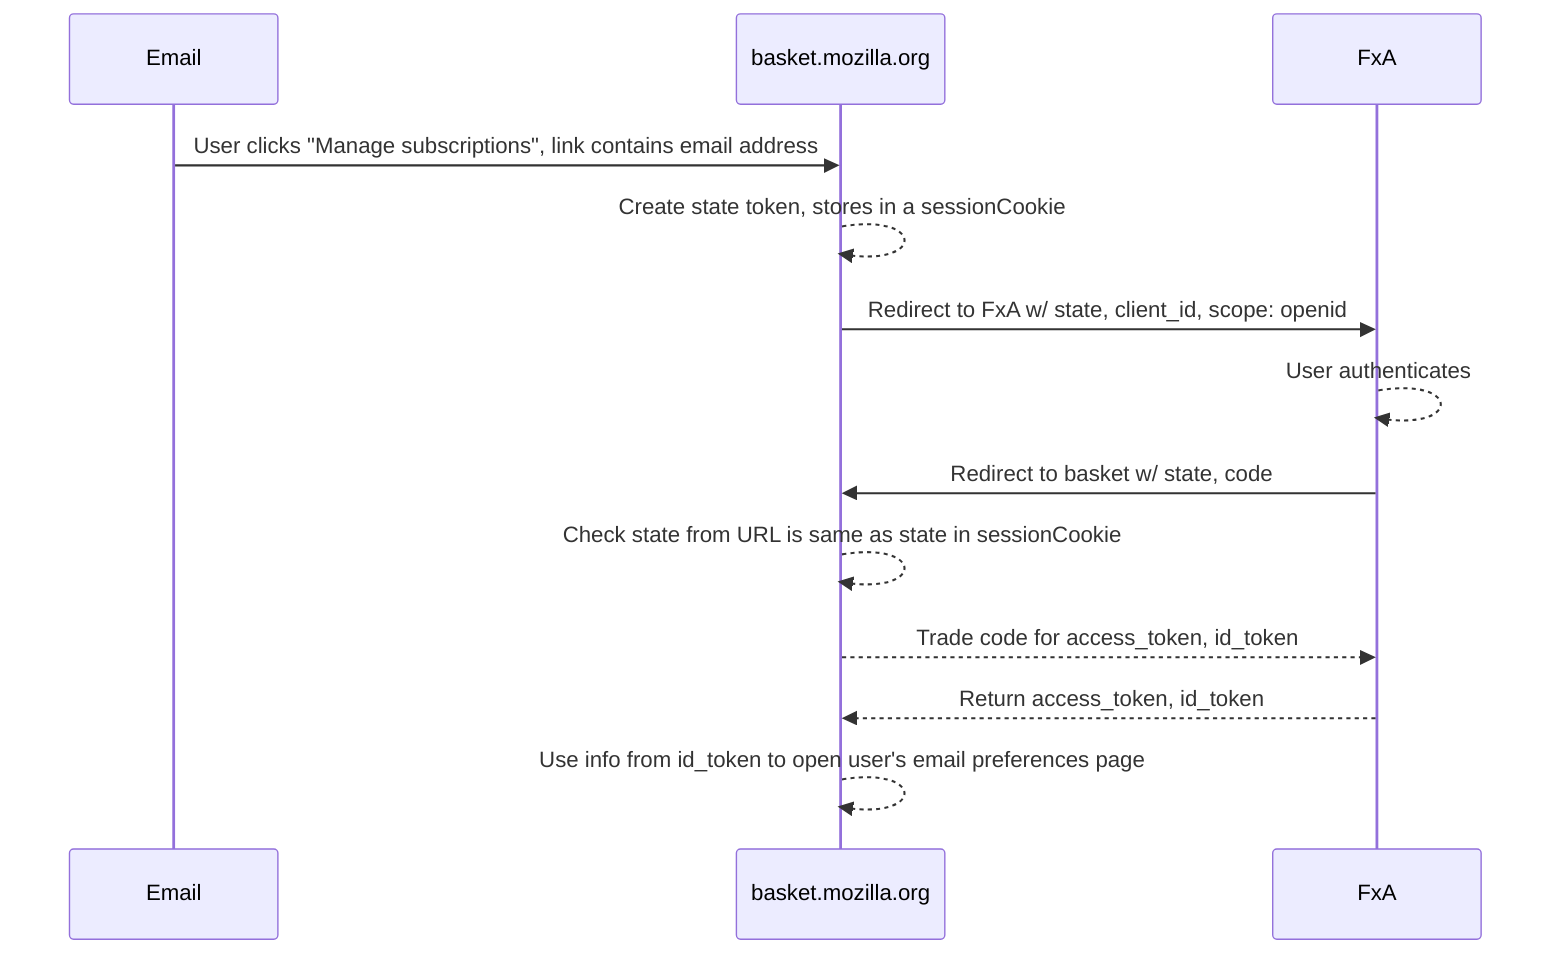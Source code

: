 sequenceDiagram
participant EM as Email
participant BA as basket.mozilla.org
participant FxA as FxA


EM->>BA: User clicks "Manage subscriptions", link contains email address
BA-->>BA: Create state token, stores in a sessionCookie
BA->>FxA: Redirect to FxA w/ state, client_id, scope: openid
FxA-->>FxA: User authenticates
FxA->>BA: Redirect to basket w/ state, code
BA-->>BA: Check state from URL is same as state in sessionCookie
BA-->>FxA: Trade code for access_token, id_token
FxA-->>BA: Return access_token, id_token
BA-->>BA: Use info from id_token to open user's email preferences page